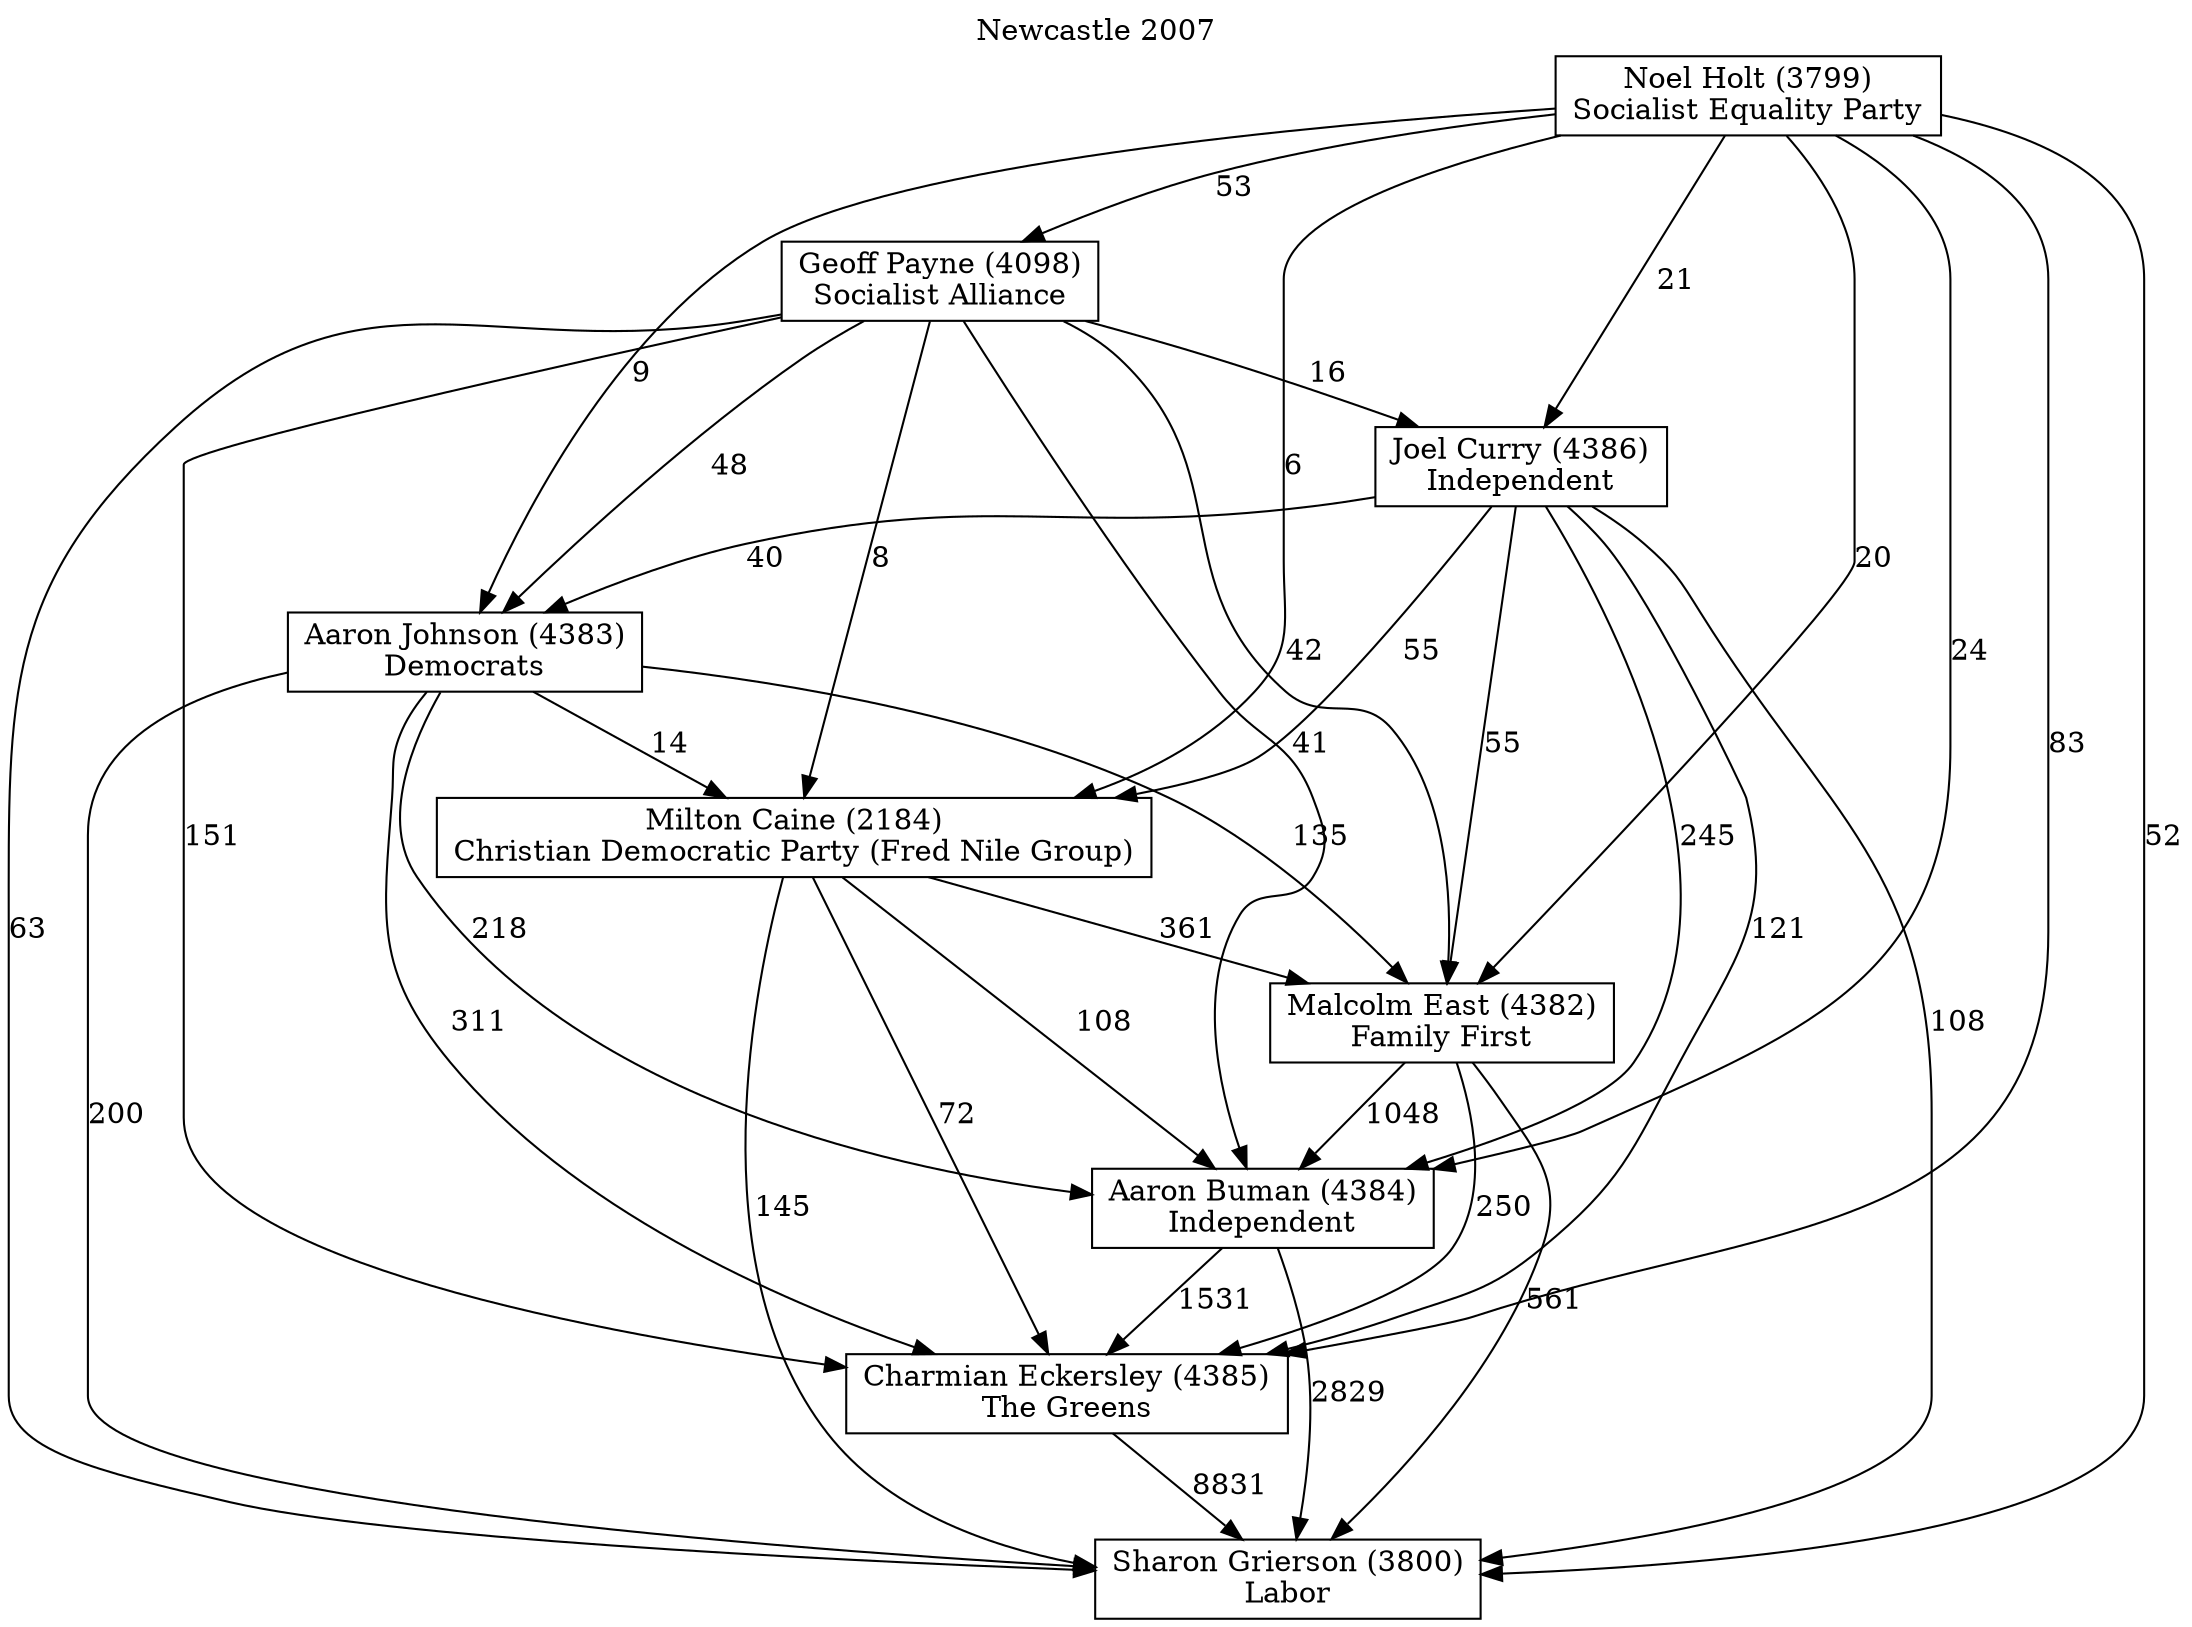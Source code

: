// House preference flow
digraph "Sharon Grierson (3800)_Newcastle_2007" {
	graph [label="Newcastle 2007" labelloc=t mclimit=10]
	node [shape=box]
	"Sharon Grierson (3800)" [label="Sharon Grierson (3800)
Labor"]
	"Charmian Eckersley (4385)" [label="Charmian Eckersley (4385)
The Greens"]
	"Aaron Buman (4384)" [label="Aaron Buman (4384)
Independent"]
	"Malcolm East (4382)" [label="Malcolm East (4382)
Family First"]
	"Milton Caine (2184)" [label="Milton Caine (2184)
Christian Democratic Party (Fred Nile Group)"]
	"Aaron Johnson (4383)" [label="Aaron Johnson (4383)
Democrats"]
	"Joel Curry (4386)" [label="Joel Curry (4386)
Independent"]
	"Geoff Payne (4098)" [label="Geoff Payne (4098)
Socialist Alliance"]
	"Noel Holt (3799)" [label="Noel Holt (3799)
Socialist Equality Party"]
	"Charmian Eckersley (4385)" -> "Sharon Grierson (3800)" [label=8831]
	"Aaron Buman (4384)" -> "Charmian Eckersley (4385)" [label=1531]
	"Malcolm East (4382)" -> "Aaron Buman (4384)" [label=1048]
	"Milton Caine (2184)" -> "Malcolm East (4382)" [label=361]
	"Aaron Johnson (4383)" -> "Milton Caine (2184)" [label=14]
	"Joel Curry (4386)" -> "Aaron Johnson (4383)" [label=40]
	"Geoff Payne (4098)" -> "Joel Curry (4386)" [label=16]
	"Noel Holt (3799)" -> "Geoff Payne (4098)" [label=53]
	"Aaron Buman (4384)" -> "Sharon Grierson (3800)" [label=2829]
	"Malcolm East (4382)" -> "Sharon Grierson (3800)" [label=561]
	"Milton Caine (2184)" -> "Sharon Grierson (3800)" [label=145]
	"Aaron Johnson (4383)" -> "Sharon Grierson (3800)" [label=200]
	"Joel Curry (4386)" -> "Sharon Grierson (3800)" [label=108]
	"Geoff Payne (4098)" -> "Sharon Grierson (3800)" [label=63]
	"Noel Holt (3799)" -> "Sharon Grierson (3800)" [label=52]
	"Noel Holt (3799)" -> "Joel Curry (4386)" [label=21]
	"Geoff Payne (4098)" -> "Aaron Johnson (4383)" [label=48]
	"Noel Holt (3799)" -> "Aaron Johnson (4383)" [label=9]
	"Joel Curry (4386)" -> "Milton Caine (2184)" [label=55]
	"Geoff Payne (4098)" -> "Milton Caine (2184)" [label=8]
	"Noel Holt (3799)" -> "Milton Caine (2184)" [label=6]
	"Aaron Johnson (4383)" -> "Malcolm East (4382)" [label=135]
	"Joel Curry (4386)" -> "Malcolm East (4382)" [label=55]
	"Geoff Payne (4098)" -> "Malcolm East (4382)" [label=42]
	"Noel Holt (3799)" -> "Malcolm East (4382)" [label=20]
	"Milton Caine (2184)" -> "Aaron Buman (4384)" [label=108]
	"Aaron Johnson (4383)" -> "Aaron Buman (4384)" [label=218]
	"Joel Curry (4386)" -> "Aaron Buman (4384)" [label=245]
	"Geoff Payne (4098)" -> "Aaron Buman (4384)" [label=41]
	"Noel Holt (3799)" -> "Aaron Buman (4384)" [label=24]
	"Malcolm East (4382)" -> "Charmian Eckersley (4385)" [label=250]
	"Milton Caine (2184)" -> "Charmian Eckersley (4385)" [label=72]
	"Aaron Johnson (4383)" -> "Charmian Eckersley (4385)" [label=311]
	"Joel Curry (4386)" -> "Charmian Eckersley (4385)" [label=121]
	"Geoff Payne (4098)" -> "Charmian Eckersley (4385)" [label=151]
	"Noel Holt (3799)" -> "Charmian Eckersley (4385)" [label=83]
}
